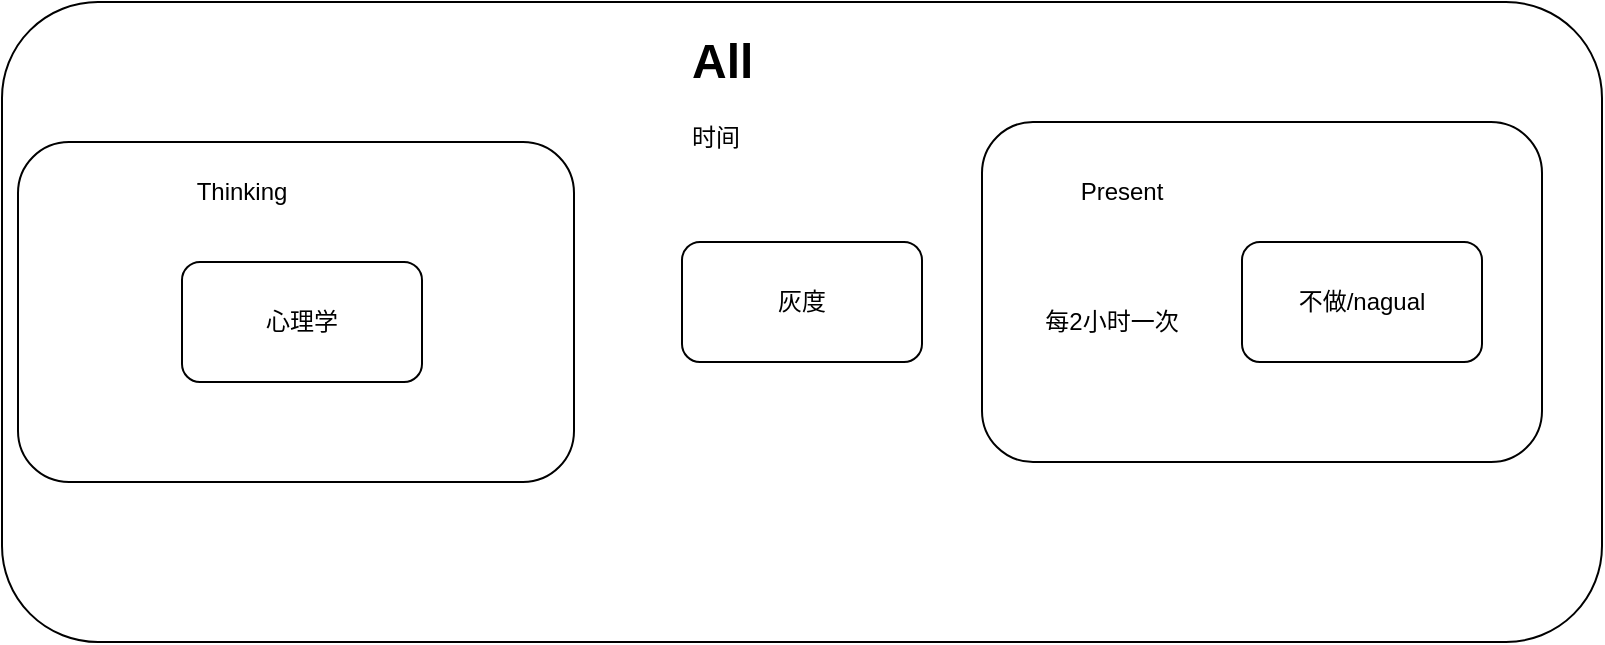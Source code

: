 <mxfile version="20.2.0" type="github">
  <diagram id="FANLjibRmGBwpOTSdv6W" name="第 1 页">
    <mxGraphModel dx="946" dy="621" grid="1" gridSize="10" guides="1" tooltips="1" connect="1" arrows="1" fold="1" page="1" pageScale="1" pageWidth="827" pageHeight="1169" math="0" shadow="0">
      <root>
        <mxCell id="0" />
        <mxCell id="1" parent="0" />
        <mxCell id="BTAlMbrkmgkX3ElMta1k-7" value="" style="rounded=1;whiteSpace=wrap;html=1;" vertex="1" parent="1">
          <mxGeometry x="300" y="300" width="800" height="320" as="geometry" />
        </mxCell>
        <mxCell id="BTAlMbrkmgkX3ElMta1k-2" value="" style="rounded=1;whiteSpace=wrap;html=1;" vertex="1" parent="1">
          <mxGeometry x="790" y="360" width="280" height="170" as="geometry" />
        </mxCell>
        <mxCell id="BTAlMbrkmgkX3ElMta1k-3" value="" style="rounded=1;whiteSpace=wrap;html=1;" vertex="1" parent="1">
          <mxGeometry x="308" y="370" width="278" height="170" as="geometry" />
        </mxCell>
        <mxCell id="BTAlMbrkmgkX3ElMta1k-1" value="心理学" style="rounded=1;whiteSpace=wrap;html=1;" vertex="1" parent="1">
          <mxGeometry x="390" y="430" width="120" height="60" as="geometry" />
        </mxCell>
        <mxCell id="BTAlMbrkmgkX3ElMta1k-4" value="Thinking" style="text;html=1;strokeColor=none;fillColor=none;align=center;verticalAlign=middle;whiteSpace=wrap;rounded=0;" vertex="1" parent="1">
          <mxGeometry x="390" y="380" width="60" height="30" as="geometry" />
        </mxCell>
        <mxCell id="BTAlMbrkmgkX3ElMta1k-5" value="Present" style="text;html=1;strokeColor=none;fillColor=none;align=center;verticalAlign=middle;whiteSpace=wrap;rounded=0;" vertex="1" parent="1">
          <mxGeometry x="830" y="380" width="60" height="30" as="geometry" />
        </mxCell>
        <mxCell id="BTAlMbrkmgkX3ElMta1k-6" value="不做/nagual" style="rounded=1;whiteSpace=wrap;html=1;" vertex="1" parent="1">
          <mxGeometry x="920" y="420" width="120" height="60" as="geometry" />
        </mxCell>
        <mxCell id="BTAlMbrkmgkX3ElMta1k-8" value="&lt;h1&gt;All&lt;/h1&gt;&lt;p&gt;时间&lt;/p&gt;" style="text;html=1;strokeColor=none;fillColor=none;spacing=5;spacingTop=-20;whiteSpace=wrap;overflow=hidden;rounded=0;" vertex="1" parent="1">
          <mxGeometry x="640" y="310" width="190" height="120" as="geometry" />
        </mxCell>
        <mxCell id="BTAlMbrkmgkX3ElMta1k-9" value="灰度" style="rounded=1;whiteSpace=wrap;html=1;" vertex="1" parent="1">
          <mxGeometry x="640" y="420" width="120" height="60" as="geometry" />
        </mxCell>
        <mxCell id="BTAlMbrkmgkX3ElMta1k-10" value="每2小时一次" style="text;html=1;strokeColor=none;fillColor=none;align=center;verticalAlign=middle;whiteSpace=wrap;rounded=0;" vertex="1" parent="1">
          <mxGeometry x="810" y="440" width="90" height="40" as="geometry" />
        </mxCell>
      </root>
    </mxGraphModel>
  </diagram>
</mxfile>
